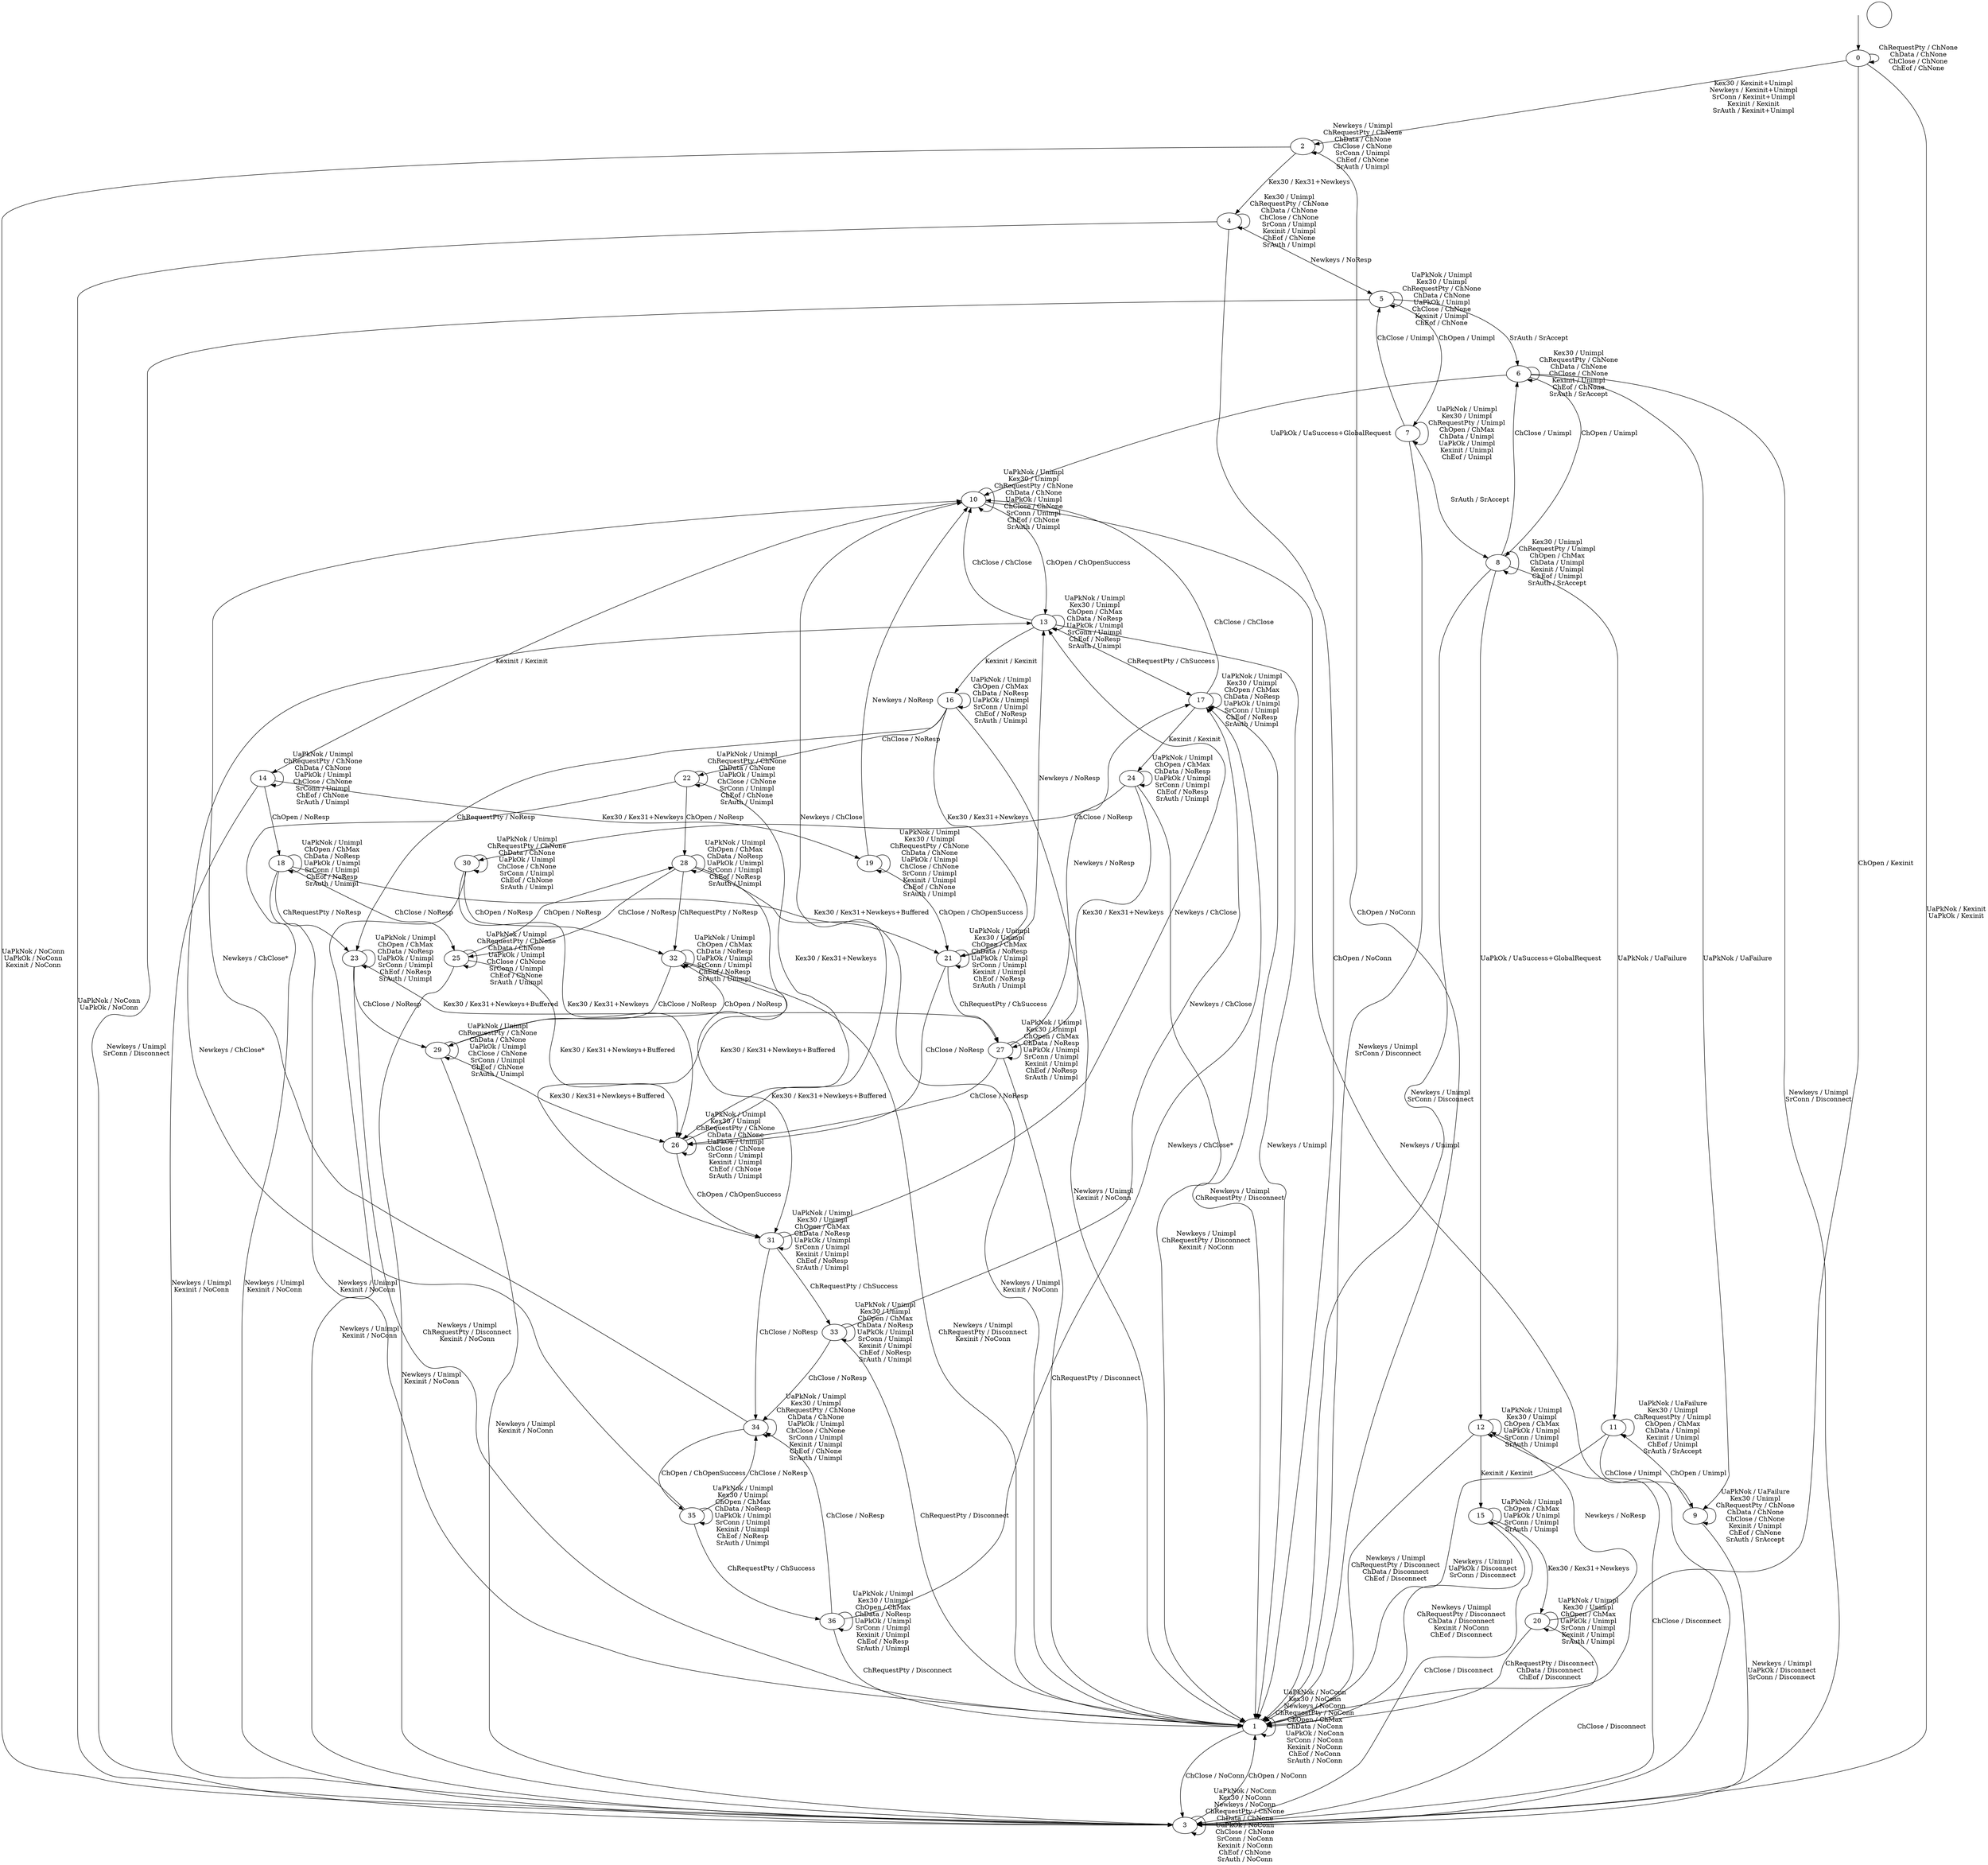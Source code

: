 digraph G {
label="";
s0;
s1;
s2;
s3;
s4;
s5;
s6;
s7;
s8;
s9;
s10;
s11;
s12;
s13;
s14;
s15;
s16;
s17;
s18;
s19;
s20;
s21;
s22;
s23;
s24;
s25;
s26;
s27;
s28;
s29;
s30;
s31;
s32;
s33;
s34;
s35;
s36;
s0 [label="0"];
s0 -> s3  [label="UaPkNok / Kexinit
UaPkOk / Kexinit"];
s0 -> s2  [label="Kex30 / Kexinit+Unimpl
Newkeys / Kexinit+Unimpl
SrConn / Kexinit+Unimpl
Kexinit / Kexinit
SrAuth / Kexinit+Unimpl"];
s0 -> s0  [label="ChRequestPty / ChNone
ChData / ChNone
ChClose / ChNone
ChEof / ChNone"];
s0 -> s1  [label="ChOpen / Kexinit"];
s1 [label="1"];
s1 -> s1  [label="UaPkNok / NoConn
Kex30 / NoConn
Newkeys / NoConn
ChRequestPty / NoConn
ChOpen / ChMax
ChData / NoConn
UaPkOk / NoConn
SrConn / NoConn
Kexinit / NoConn
ChEof / NoConn
SrAuth / NoConn"];
s1 -> s3  [label="ChClose / NoConn"];
s2 [label="2"];
s2 -> s3  [label="UaPkNok / NoConn
UaPkOk / NoConn
Kexinit / NoConn"];
s2 -> s4  [label="Kex30 / Kex31+Newkeys"];
s2 -> s2  [label="Newkeys / Unimpl
ChRequestPty / ChNone
ChData / ChNone
ChClose / ChNone
SrConn / Unimpl
ChEof / ChNone
SrAuth / Unimpl"];
s2 -> s1  [label="ChOpen / NoConn"];
s3 [label="3"];
s3 -> s3  [label="UaPkNok / NoConn
Kex30 / NoConn
Newkeys / NoConn
ChRequestPty / ChNone
ChData / ChNone
UaPkOk / NoConn
ChClose / ChNone
SrConn / NoConn
Kexinit / NoConn
ChEof / ChNone
SrAuth / NoConn"];
s3 -> s1  [label="ChOpen / NoConn"];
s4 [label="4"];
s4 -> s3  [label="UaPkNok / NoConn
UaPkOk / NoConn"];
s4 -> s4  [label="Kex30 / Unimpl
ChRequestPty / ChNone
ChData / ChNone
ChClose / ChNone
SrConn / Unimpl
Kexinit / Unimpl
ChEof / ChNone
SrAuth / Unimpl"];
s4 -> s5  [label="Newkeys / NoResp"];
s4 -> s1  [label="ChOpen / NoConn"];
s5 [label="5"];
s5 -> s5  [label="UaPkNok / Unimpl
Kex30 / Unimpl
ChRequestPty / ChNone
ChData / ChNone
UaPkOk / Unimpl
ChClose / ChNone
Kexinit / Unimpl
ChEof / ChNone"];
s5 -> s3  [label="Newkeys / Unimpl
SrConn / Disconnect"];
s5 -> s7  [label="ChOpen / Unimpl"];
s5 -> s6  [label="SrAuth / SrAccept"];
s6 [label="6"];
s6 -> s9  [label="UaPkNok / UaFailure"];
s6 -> s6  [label="Kex30 / Unimpl
ChRequestPty / ChNone
ChData / ChNone
ChClose / ChNone
Kexinit / Unimpl
ChEof / ChNone
SrAuth / SrAccept"];
s6 -> s3  [label="Newkeys / Unimpl
SrConn / Disconnect"];
s6 -> s8  [label="ChOpen / Unimpl"];
s6 -> s10  [label="UaPkOk / UaSuccess+GlobalRequest"];
s7 [label="7"];
s7 -> s7  [label="UaPkNok / Unimpl
Kex30 / Unimpl
ChRequestPty / Unimpl
ChOpen / ChMax
ChData / Unimpl
UaPkOk / Unimpl
Kexinit / Unimpl
ChEof / Unimpl"];
s7 -> s1  [label="Newkeys / Unimpl
SrConn / Disconnect"];
s7 -> s5  [label="ChClose / Unimpl"];
s7 -> s8  [label="SrAuth / SrAccept"];
s8 [label="8"];
s8 -> s11  [label="UaPkNok / UaFailure"];
s8 -> s8  [label="Kex30 / Unimpl
ChRequestPty / Unimpl
ChOpen / ChMax
ChData / Unimpl
Kexinit / Unimpl
ChEof / Unimpl
SrAuth / SrAccept"];
s8 -> s1  [label="Newkeys / Unimpl
SrConn / Disconnect"];
s8 -> s12  [label="UaPkOk / UaSuccess+GlobalRequest"];
s8 -> s6  [label="ChClose / Unimpl"];
s9 [label="9"];
s9 -> s9  [label="UaPkNok / UaFailure
Kex30 / Unimpl
ChRequestPty / ChNone
ChData / ChNone
ChClose / ChNone
Kexinit / Unimpl
ChEof / ChNone
SrAuth / SrAccept"];
s9 -> s3  [label="Newkeys / Unimpl
UaPkOk / Disconnect
SrConn / Disconnect"];
s9 -> s11  [label="ChOpen / Unimpl"];
s10 [label="10"];
s10 -> s10  [label="UaPkNok / Unimpl
Kex30 / Unimpl
ChRequestPty / ChNone
ChData / ChNone
UaPkOk / Unimpl
ChClose / ChNone
SrConn / Unimpl
ChEof / ChNone
SrAuth / Unimpl"];
s10 -> s3  [label="Newkeys / Unimpl"];
s10 -> s13  [label="ChOpen / ChOpenSuccess"];
s10 -> s14  [label="Kexinit / Kexinit"];
s11 [label="11"];
s11 -> s11  [label="UaPkNok / UaFailure
Kex30 / Unimpl
ChRequestPty / Unimpl
ChOpen / ChMax
ChData / Unimpl
Kexinit / Unimpl
ChEof / Unimpl
SrAuth / SrAccept"];
s11 -> s1  [label="Newkeys / Unimpl
UaPkOk / Disconnect
SrConn / Disconnect"];
s11 -> s9  [label="ChClose / Unimpl"];
s12 [label="12"];
s12 -> s12  [label="UaPkNok / Unimpl
Kex30 / Unimpl
ChOpen / ChMax
UaPkOk / Unimpl
SrConn / Unimpl
SrAuth / Unimpl"];
s12 -> s1  [label="Newkeys / Unimpl
ChRequestPty / Disconnect
ChData / Disconnect
ChEof / Disconnect"];
s12 -> s3  [label="ChClose / Disconnect"];
s12 -> s15  [label="Kexinit / Kexinit"];
s13 [label="13"];
s13 -> s13  [label="UaPkNok / Unimpl
Kex30 / Unimpl
ChOpen / ChMax
ChData / NoResp
UaPkOk / Unimpl
SrConn / Unimpl
ChEof / NoResp
SrAuth / Unimpl"];
s13 -> s1  [label="Newkeys / Unimpl"];
s13 -> s17  [label="ChRequestPty / ChSuccess"];
s13 -> s10  [label="ChClose / ChClose"];
s13 -> s16  [label="Kexinit / Kexinit"];
s14 [label="14"];
s14 -> s14  [label="UaPkNok / Unimpl
ChRequestPty / ChNone
ChData / ChNone
UaPkOk / Unimpl
ChClose / ChNone
SrConn / Unimpl
ChEof / ChNone
SrAuth / Unimpl"];
s14 -> s19  [label="Kex30 / Kex31+Newkeys"];
s14 -> s3  [label="Newkeys / Unimpl
Kexinit / NoConn"];
s14 -> s18  [label="ChOpen / NoResp"];
s15 [label="15"];
s15 -> s15  [label="UaPkNok / Unimpl
ChOpen / ChMax
UaPkOk / Unimpl
SrConn / Unimpl
SrAuth / Unimpl"];
s15 -> s20  [label="Kex30 / Kex31+Newkeys"];
s15 -> s1  [label="Newkeys / Unimpl
ChRequestPty / Disconnect
ChData / Disconnect
Kexinit / NoConn
ChEof / Disconnect"];
s15 -> s3  [label="ChClose / Disconnect"];
s16 [label="16"];
s16 -> s16  [label="UaPkNok / Unimpl
ChOpen / ChMax
ChData / NoResp
UaPkOk / Unimpl
SrConn / Unimpl
ChEof / NoResp
SrAuth / Unimpl"];
s16 -> s21  [label="Kex30 / Kex31+Newkeys"];
s16 -> s1  [label="Newkeys / Unimpl
Kexinit / NoConn"];
s16 -> s23  [label="ChRequestPty / NoResp"];
s16 -> s22  [label="ChClose / NoResp"];
s17 [label="17"];
s17 -> s17  [label="UaPkNok / Unimpl
Kex30 / Unimpl
ChOpen / ChMax
ChData / NoResp
UaPkOk / Unimpl
SrConn / Unimpl
ChEof / NoResp
SrAuth / Unimpl"];
s17 -> s1  [label="Newkeys / Unimpl
ChRequestPty / Disconnect"];
s17 -> s10  [label="ChClose / ChClose"];
s17 -> s24  [label="Kexinit / Kexinit"];
s18 [label="18"];
s18 -> s18  [label="UaPkNok / Unimpl
ChOpen / ChMax
ChData / NoResp
UaPkOk / Unimpl
SrConn / Unimpl
ChEof / NoResp
SrAuth / Unimpl"];
s18 -> s21  [label="Kex30 / Kex31+Newkeys+Buffered"];
s18 -> s1  [label="Newkeys / Unimpl
Kexinit / NoConn"];
s18 -> s23  [label="ChRequestPty / NoResp"];
s18 -> s25  [label="ChClose / NoResp"];
s19 [label="19"];
s19 -> s19  [label="UaPkNok / Unimpl
Kex30 / Unimpl
ChRequestPty / ChNone
ChData / ChNone
UaPkOk / Unimpl
ChClose / ChNone
SrConn / Unimpl
Kexinit / Unimpl
ChEof / ChNone
SrAuth / Unimpl"];
s19 -> s10  [label="Newkeys / NoResp"];
s19 -> s21  [label="ChOpen / ChOpenSuccess"];
s20 [label="20"];
s20 -> s20  [label="UaPkNok / Unimpl
Kex30 / Unimpl
ChOpen / ChMax
UaPkOk / Unimpl
SrConn / Unimpl
Kexinit / Unimpl
SrAuth / Unimpl"];
s20 -> s12  [label="Newkeys / NoResp"];
s20 -> s1  [label="ChRequestPty / Disconnect
ChData / Disconnect
ChEof / Disconnect"];
s20 -> s3  [label="ChClose / Disconnect"];
s21 [label="21"];
s21 -> s21  [label="UaPkNok / Unimpl
Kex30 / Unimpl
ChOpen / ChMax
ChData / NoResp
UaPkOk / Unimpl
SrConn / Unimpl
Kexinit / Unimpl
ChEof / NoResp
SrAuth / Unimpl"];
s21 -> s13  [label="Newkeys / NoResp"];
s21 -> s27  [label="ChRequestPty / ChSuccess"];
s21 -> s26  [label="ChClose / NoResp"];
s22 [label="22"];
s22 -> s22  [label="UaPkNok / Unimpl
ChRequestPty / ChNone
ChData / ChNone
UaPkOk / Unimpl
ChClose / ChNone
SrConn / Unimpl
ChEof / ChNone
SrAuth / Unimpl"];
s22 -> s26  [label="Kex30 / Kex31+Newkeys"];
s22 -> s3  [label="Newkeys / Unimpl
Kexinit / NoConn"];
s22 -> s28  [label="ChOpen / NoResp"];
s23 [label="23"];
s23 -> s23  [label="UaPkNok / Unimpl
ChOpen / ChMax
ChData / NoResp
UaPkOk / Unimpl
SrConn / Unimpl
ChEof / NoResp
SrAuth / Unimpl"];
s23 -> s27  [label="Kex30 / Kex31+Newkeys+Buffered"];
s23 -> s1  [label="Newkeys / Unimpl
ChRequestPty / Disconnect
Kexinit / NoConn"];
s23 -> s29  [label="ChClose / NoResp"];
s24 [label="24"];
s24 -> s24  [label="UaPkNok / Unimpl
ChOpen / ChMax
ChData / NoResp
UaPkOk / Unimpl
SrConn / Unimpl
ChEof / NoResp
SrAuth / Unimpl"];
s24 -> s27  [label="Kex30 / Kex31+Newkeys"];
s24 -> s1  [label="Newkeys / Unimpl
ChRequestPty / Disconnect
Kexinit / NoConn"];
s24 -> s30  [label="ChClose / NoResp"];
s25 [label="25"];
s25 -> s25  [label="UaPkNok / Unimpl
ChRequestPty / ChNone
ChData / ChNone
UaPkOk / Unimpl
ChClose / ChNone
SrConn / Unimpl
ChEof / ChNone
SrAuth / Unimpl"];
s25 -> s26  [label="Kex30 / Kex31+Newkeys+Buffered"];
s25 -> s3  [label="Newkeys / Unimpl
Kexinit / NoConn"];
s25 -> s28  [label="ChOpen / NoResp"];
s26 [label="26"];
s26 -> s26  [label="UaPkNok / Unimpl
Kex30 / Unimpl
ChRequestPty / ChNone
ChData / ChNone
UaPkOk / Unimpl
ChClose / ChNone
SrConn / Unimpl
Kexinit / Unimpl
ChEof / ChNone
SrAuth / Unimpl"];
s26 -> s10  [label="Newkeys / ChClose"];
s26 -> s31  [label="ChOpen / ChOpenSuccess"];
s27 [label="27"];
s27 -> s27  [label="UaPkNok / Unimpl
Kex30 / Unimpl
ChOpen / ChMax
ChData / NoResp
UaPkOk / Unimpl
SrConn / Unimpl
Kexinit / Unimpl
ChEof / NoResp
SrAuth / Unimpl"];
s27 -> s17  [label="Newkeys / NoResp"];
s27 -> s1  [label="ChRequestPty / Disconnect"];
s27 -> s26  [label="ChClose / NoResp"];
s28 [label="28"];
s28 -> s28  [label="UaPkNok / Unimpl
ChOpen / ChMax
ChData / NoResp
UaPkOk / Unimpl
SrConn / Unimpl
ChEof / NoResp
SrAuth / Unimpl"];
s28 -> s31  [label="Kex30 / Kex31+Newkeys+Buffered"];
s28 -> s1  [label="Newkeys / Unimpl
Kexinit / NoConn"];
s28 -> s32  [label="ChRequestPty / NoResp"];
s28 -> s25  [label="ChClose / NoResp"];
s29 [label="29"];
s29 -> s29  [label="UaPkNok / Unimpl
ChRequestPty / ChNone
ChData / ChNone
UaPkOk / Unimpl
ChClose / ChNone
SrConn / Unimpl
ChEof / ChNone
SrAuth / Unimpl"];
s29 -> s26  [label="Kex30 / Kex31+Newkeys+Buffered"];
s29 -> s3  [label="Newkeys / Unimpl
Kexinit / NoConn"];
s29 -> s32  [label="ChOpen / NoResp"];
s30 [label="30"];
s30 -> s30  [label="UaPkNok / Unimpl
ChRequestPty / ChNone
ChData / ChNone
UaPkOk / Unimpl
ChClose / ChNone
SrConn / Unimpl
ChEof / ChNone
SrAuth / Unimpl"];
s30 -> s26  [label="Kex30 / Kex31+Newkeys"];
s30 -> s3  [label="Newkeys / Unimpl
Kexinit / NoConn"];
s30 -> s32  [label="ChOpen / NoResp"];
s31 [label="31"];
s31 -> s31  [label="UaPkNok / Unimpl
Kex30 / Unimpl
ChOpen / ChMax
ChData / NoResp
UaPkOk / Unimpl
SrConn / Unimpl
Kexinit / Unimpl
ChEof / NoResp
SrAuth / Unimpl"];
s31 -> s13  [label="Newkeys / ChClose"];
s31 -> s33  [label="ChRequestPty / ChSuccess"];
s31 -> s34  [label="ChClose / NoResp"];
s32 [label="32"];
s32 -> s32  [label="UaPkNok / Unimpl
ChOpen / ChMax
ChData / NoResp
UaPkOk / Unimpl
SrConn / Unimpl
ChEof / NoResp
SrAuth / Unimpl"];
s32 -> s31  [label="Kex30 / Kex31+Newkeys+Buffered"];
s32 -> s1  [label="Newkeys / Unimpl
ChRequestPty / Disconnect
Kexinit / NoConn"];
s32 -> s29  [label="ChClose / NoResp"];
s33 [label="33"];
s33 -> s33  [label="UaPkNok / Unimpl
Kex30 / Unimpl
ChOpen / ChMax
ChData / NoResp
UaPkOk / Unimpl
SrConn / Unimpl
Kexinit / Unimpl
ChEof / NoResp
SrAuth / Unimpl"];
s33 -> s17  [label="Newkeys / ChClose"];
s33 -> s1  [label="ChRequestPty / Disconnect"];
s33 -> s34  [label="ChClose / NoResp"];
s34 [label="34"];
s34 -> s34  [label="UaPkNok / Unimpl
Kex30 / Unimpl
ChRequestPty / ChNone
ChData / ChNone
UaPkOk / Unimpl
ChClose / ChNone
SrConn / Unimpl
Kexinit / Unimpl
ChEof / ChNone
SrAuth / Unimpl"];
s34 -> s10  [label="Newkeys / ChClose*"];
s34 -> s35  [label="ChOpen / ChOpenSuccess"];
s35 [label="35"];
s35 -> s35  [label="UaPkNok / Unimpl
Kex30 / Unimpl
ChOpen / ChMax
ChData / NoResp
UaPkOk / Unimpl
SrConn / Unimpl
Kexinit / Unimpl
ChEof / NoResp
SrAuth / Unimpl"];
s35 -> s13  [label="Newkeys / ChClose*"];
s35 -> s36  [label="ChRequestPty / ChSuccess"];
s35 -> s34  [label="ChClose / NoResp"];
s36 [label="36"];
s36 -> s36  [label="UaPkNok / Unimpl
Kex30 / Unimpl
ChOpen / ChMax
ChData / NoResp
UaPkOk / Unimpl
SrConn / Unimpl
Kexinit / Unimpl
ChEof / NoResp
SrAuth / Unimpl"];
s36 -> s17  [label="Newkeys / ChClose*"];
s36 -> s1  [label="ChRequestPty / Disconnect"];
s36 -> s34  [label="ChClose / NoResp"];
__start0 [height="0", label="", shape="none", width="0"];
__start0 -> s0;
"\r\n";
}
